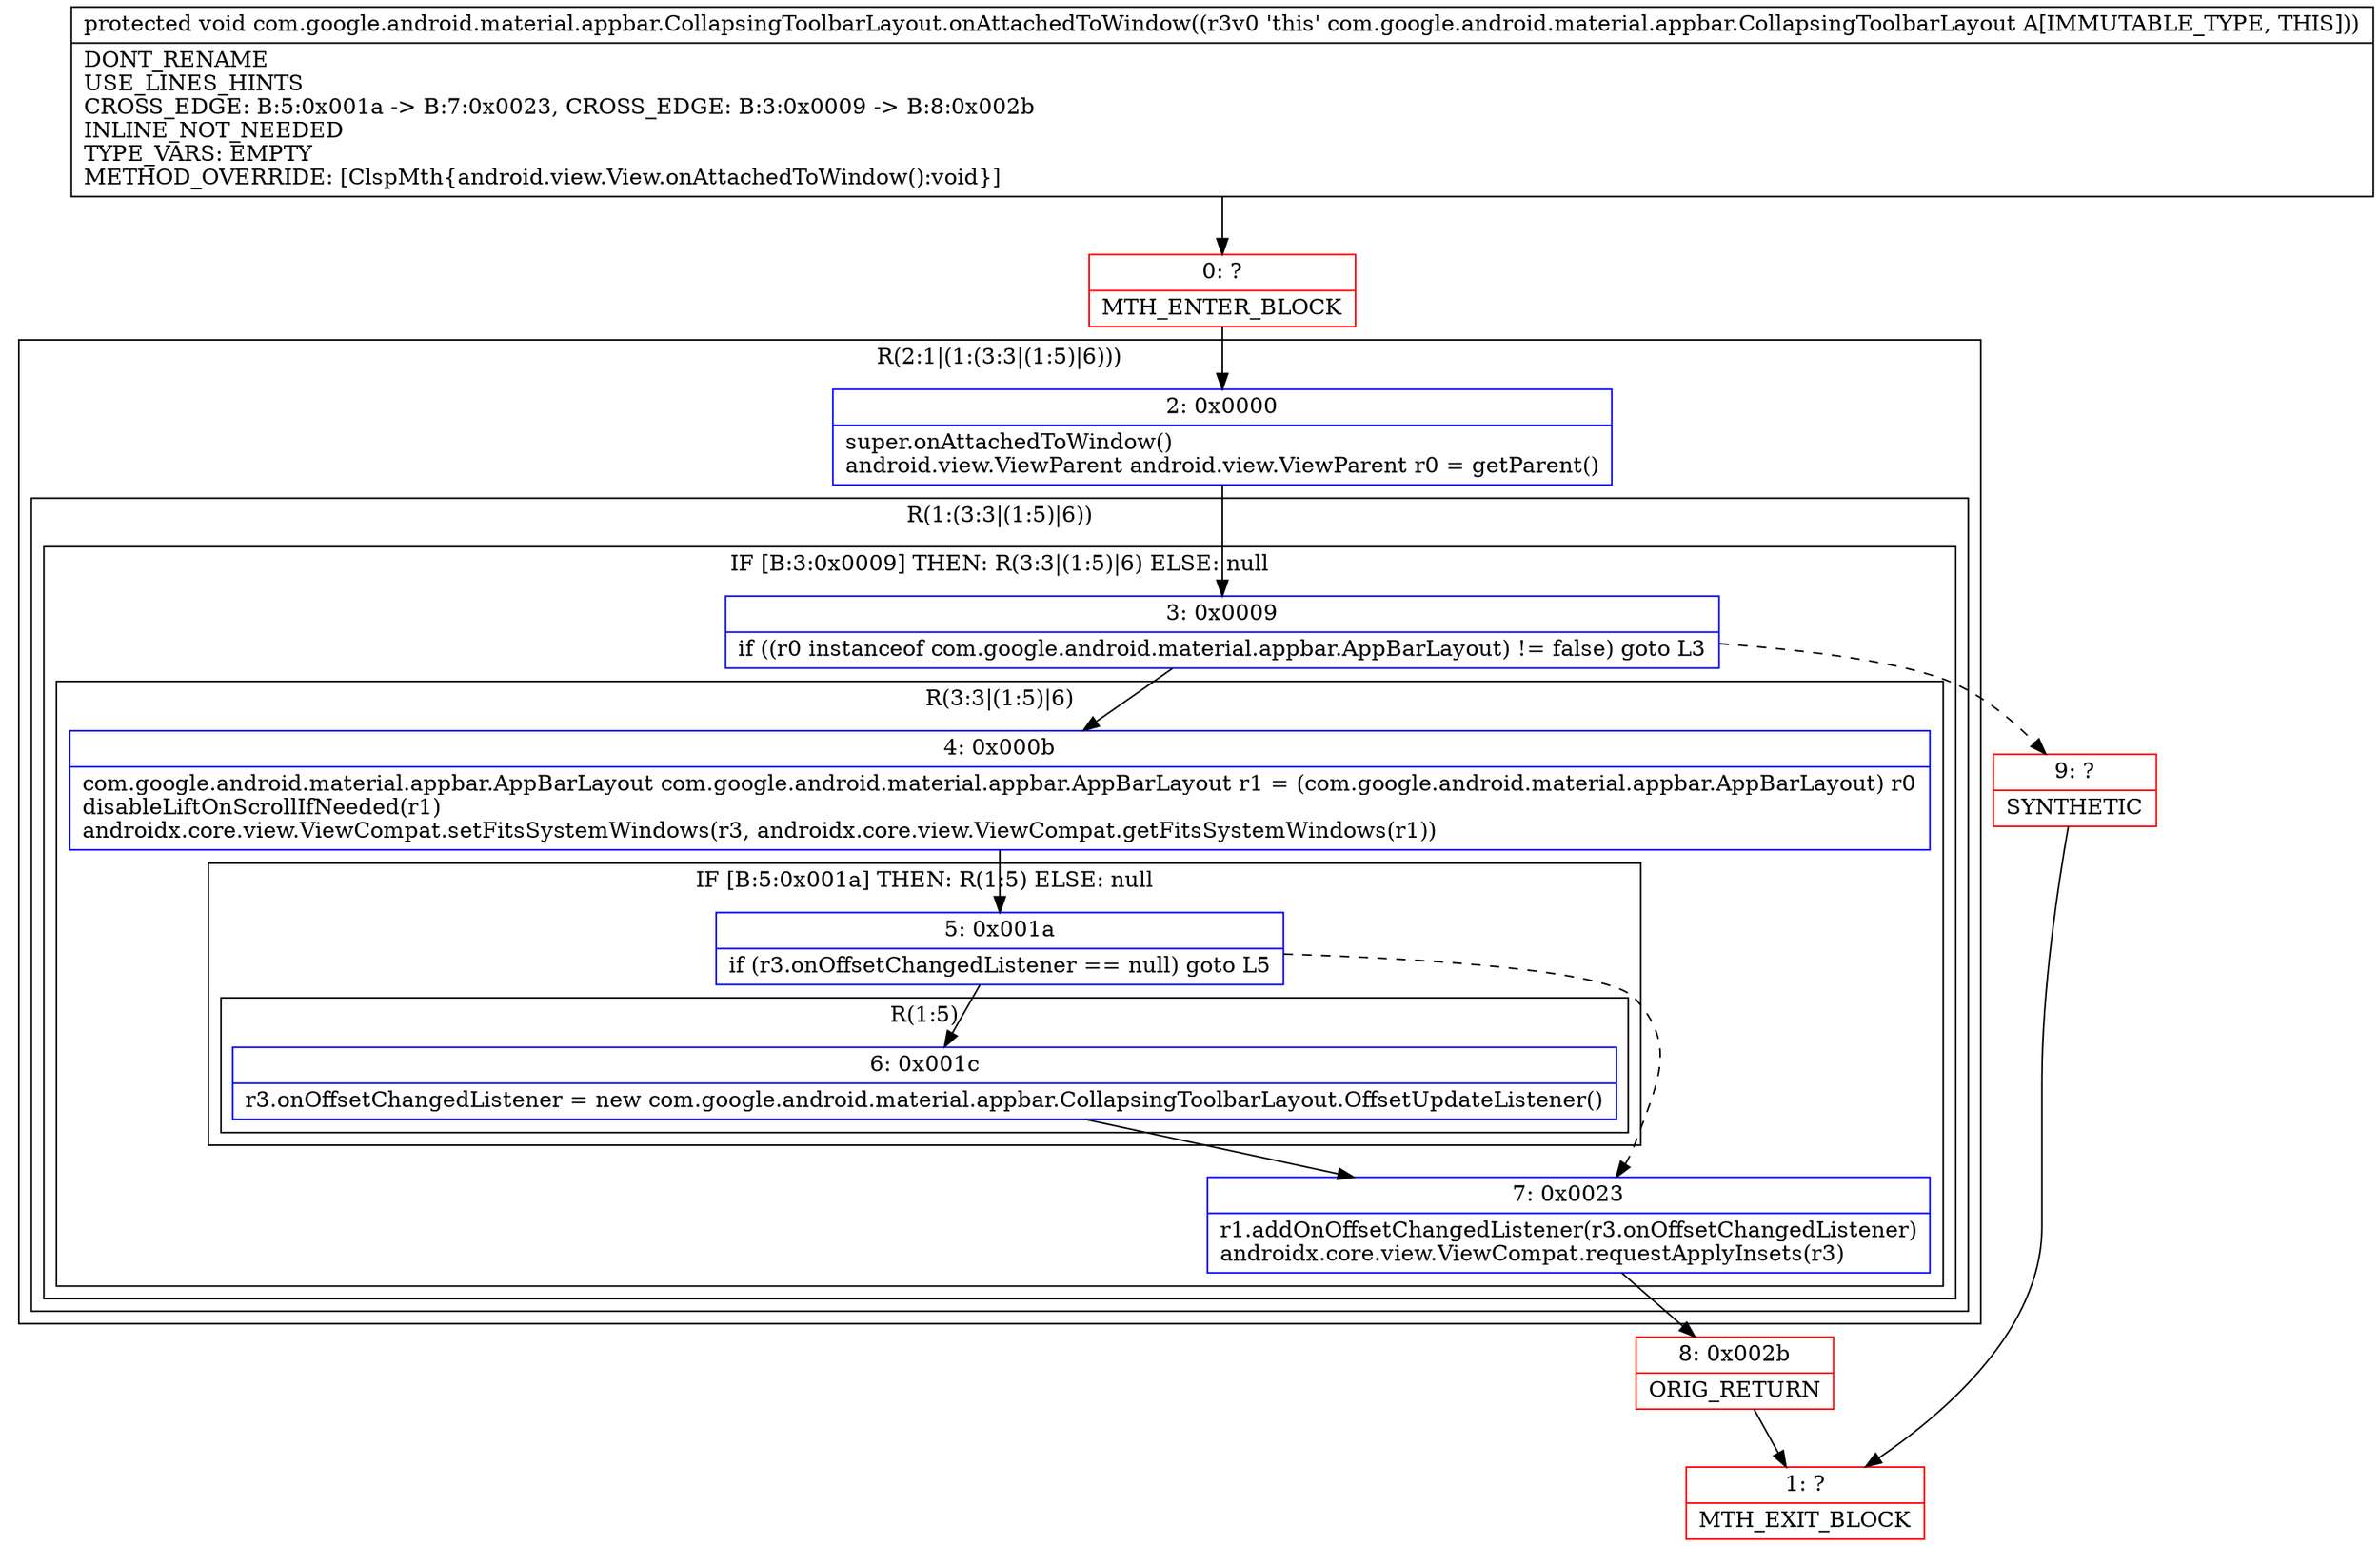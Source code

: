 digraph "CFG forcom.google.android.material.appbar.CollapsingToolbarLayout.onAttachedToWindow()V" {
subgraph cluster_Region_1057095292 {
label = "R(2:1|(1:(3:3|(1:5)|6)))";
node [shape=record,color=blue];
Node_2 [shape=record,label="{2\:\ 0x0000|super.onAttachedToWindow()\landroid.view.ViewParent android.view.ViewParent r0 = getParent()\l}"];
subgraph cluster_Region_1774972779 {
label = "R(1:(3:3|(1:5)|6))";
node [shape=record,color=blue];
subgraph cluster_IfRegion_503719711 {
label = "IF [B:3:0x0009] THEN: R(3:3|(1:5)|6) ELSE: null";
node [shape=record,color=blue];
Node_3 [shape=record,label="{3\:\ 0x0009|if ((r0 instanceof com.google.android.material.appbar.AppBarLayout) != false) goto L3\l}"];
subgraph cluster_Region_1705914181 {
label = "R(3:3|(1:5)|6)";
node [shape=record,color=blue];
Node_4 [shape=record,label="{4\:\ 0x000b|com.google.android.material.appbar.AppBarLayout com.google.android.material.appbar.AppBarLayout r1 = (com.google.android.material.appbar.AppBarLayout) r0\ldisableLiftOnScrollIfNeeded(r1)\landroidx.core.view.ViewCompat.setFitsSystemWindows(r3, androidx.core.view.ViewCompat.getFitsSystemWindows(r1))\l}"];
subgraph cluster_IfRegion_1460503490 {
label = "IF [B:5:0x001a] THEN: R(1:5) ELSE: null";
node [shape=record,color=blue];
Node_5 [shape=record,label="{5\:\ 0x001a|if (r3.onOffsetChangedListener == null) goto L5\l}"];
subgraph cluster_Region_274303484 {
label = "R(1:5)";
node [shape=record,color=blue];
Node_6 [shape=record,label="{6\:\ 0x001c|r3.onOffsetChangedListener = new com.google.android.material.appbar.CollapsingToolbarLayout.OffsetUpdateListener()\l}"];
}
}
Node_7 [shape=record,label="{7\:\ 0x0023|r1.addOnOffsetChangedListener(r3.onOffsetChangedListener)\landroidx.core.view.ViewCompat.requestApplyInsets(r3)\l}"];
}
}
}
}
Node_0 [shape=record,color=red,label="{0\:\ ?|MTH_ENTER_BLOCK\l}"];
Node_8 [shape=record,color=red,label="{8\:\ 0x002b|ORIG_RETURN\l}"];
Node_1 [shape=record,color=red,label="{1\:\ ?|MTH_EXIT_BLOCK\l}"];
Node_9 [shape=record,color=red,label="{9\:\ ?|SYNTHETIC\l}"];
MethodNode[shape=record,label="{protected void com.google.android.material.appbar.CollapsingToolbarLayout.onAttachedToWindow((r3v0 'this' com.google.android.material.appbar.CollapsingToolbarLayout A[IMMUTABLE_TYPE, THIS]))  | DONT_RENAME\lUSE_LINES_HINTS\lCROSS_EDGE: B:5:0x001a \-\> B:7:0x0023, CROSS_EDGE: B:3:0x0009 \-\> B:8:0x002b\lINLINE_NOT_NEEDED\lTYPE_VARS: EMPTY\lMETHOD_OVERRIDE: [ClspMth\{android.view.View.onAttachedToWindow():void\}]\l}"];
MethodNode -> Node_0;Node_2 -> Node_3;
Node_3 -> Node_4;
Node_3 -> Node_9[style=dashed];
Node_4 -> Node_5;
Node_5 -> Node_6;
Node_5 -> Node_7[style=dashed];
Node_6 -> Node_7;
Node_7 -> Node_8;
Node_0 -> Node_2;
Node_8 -> Node_1;
Node_9 -> Node_1;
}

